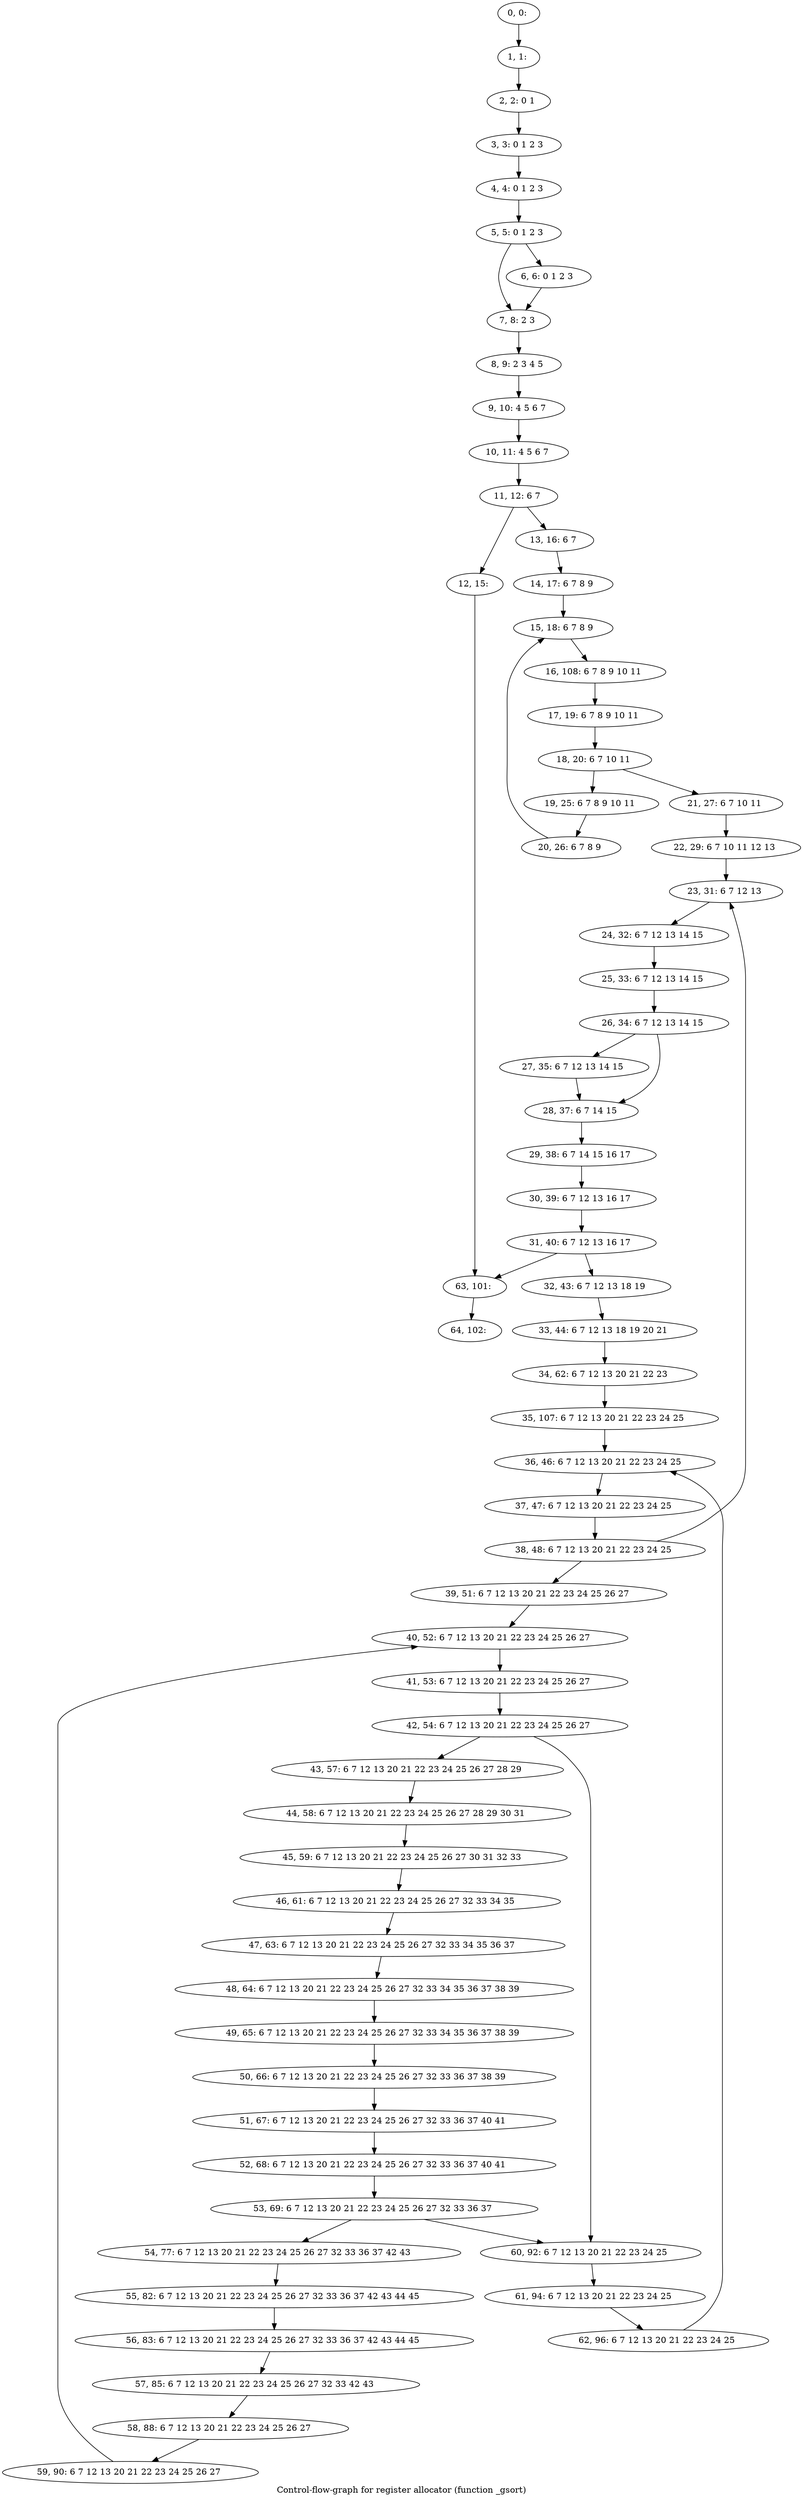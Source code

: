 digraph G {
graph [label="Control-flow-graph for register allocator (function _gsort)"]
0[label="0, 0: "];
1[label="1, 1: "];
2[label="2, 2: 0 1 "];
3[label="3, 3: 0 1 2 3 "];
4[label="4, 4: 0 1 2 3 "];
5[label="5, 5: 0 1 2 3 "];
6[label="6, 6: 0 1 2 3 "];
7[label="7, 8: 2 3 "];
8[label="8, 9: 2 3 4 5 "];
9[label="9, 10: 4 5 6 7 "];
10[label="10, 11: 4 5 6 7 "];
11[label="11, 12: 6 7 "];
12[label="12, 15: "];
13[label="13, 16: 6 7 "];
14[label="14, 17: 6 7 8 9 "];
15[label="15, 18: 6 7 8 9 "];
16[label="16, 108: 6 7 8 9 10 11 "];
17[label="17, 19: 6 7 8 9 10 11 "];
18[label="18, 20: 6 7 10 11 "];
19[label="19, 25: 6 7 8 9 10 11 "];
20[label="20, 26: 6 7 8 9 "];
21[label="21, 27: 6 7 10 11 "];
22[label="22, 29: 6 7 10 11 12 13 "];
23[label="23, 31: 6 7 12 13 "];
24[label="24, 32: 6 7 12 13 14 15 "];
25[label="25, 33: 6 7 12 13 14 15 "];
26[label="26, 34: 6 7 12 13 14 15 "];
27[label="27, 35: 6 7 12 13 14 15 "];
28[label="28, 37: 6 7 14 15 "];
29[label="29, 38: 6 7 14 15 16 17 "];
30[label="30, 39: 6 7 12 13 16 17 "];
31[label="31, 40: 6 7 12 13 16 17 "];
32[label="32, 43: 6 7 12 13 18 19 "];
33[label="33, 44: 6 7 12 13 18 19 20 21 "];
34[label="34, 62: 6 7 12 13 20 21 22 23 "];
35[label="35, 107: 6 7 12 13 20 21 22 23 24 25 "];
36[label="36, 46: 6 7 12 13 20 21 22 23 24 25 "];
37[label="37, 47: 6 7 12 13 20 21 22 23 24 25 "];
38[label="38, 48: 6 7 12 13 20 21 22 23 24 25 "];
39[label="39, 51: 6 7 12 13 20 21 22 23 24 25 26 27 "];
40[label="40, 52: 6 7 12 13 20 21 22 23 24 25 26 27 "];
41[label="41, 53: 6 7 12 13 20 21 22 23 24 25 26 27 "];
42[label="42, 54: 6 7 12 13 20 21 22 23 24 25 26 27 "];
43[label="43, 57: 6 7 12 13 20 21 22 23 24 25 26 27 28 29 "];
44[label="44, 58: 6 7 12 13 20 21 22 23 24 25 26 27 28 29 30 31 "];
45[label="45, 59: 6 7 12 13 20 21 22 23 24 25 26 27 30 31 32 33 "];
46[label="46, 61: 6 7 12 13 20 21 22 23 24 25 26 27 32 33 34 35 "];
47[label="47, 63: 6 7 12 13 20 21 22 23 24 25 26 27 32 33 34 35 36 37 "];
48[label="48, 64: 6 7 12 13 20 21 22 23 24 25 26 27 32 33 34 35 36 37 38 39 "];
49[label="49, 65: 6 7 12 13 20 21 22 23 24 25 26 27 32 33 34 35 36 37 38 39 "];
50[label="50, 66: 6 7 12 13 20 21 22 23 24 25 26 27 32 33 36 37 38 39 "];
51[label="51, 67: 6 7 12 13 20 21 22 23 24 25 26 27 32 33 36 37 40 41 "];
52[label="52, 68: 6 7 12 13 20 21 22 23 24 25 26 27 32 33 36 37 40 41 "];
53[label="53, 69: 6 7 12 13 20 21 22 23 24 25 26 27 32 33 36 37 "];
54[label="54, 77: 6 7 12 13 20 21 22 23 24 25 26 27 32 33 36 37 42 43 "];
55[label="55, 82: 6 7 12 13 20 21 22 23 24 25 26 27 32 33 36 37 42 43 44 45 "];
56[label="56, 83: 6 7 12 13 20 21 22 23 24 25 26 27 32 33 36 37 42 43 44 45 "];
57[label="57, 85: 6 7 12 13 20 21 22 23 24 25 26 27 32 33 42 43 "];
58[label="58, 88: 6 7 12 13 20 21 22 23 24 25 26 27 "];
59[label="59, 90: 6 7 12 13 20 21 22 23 24 25 26 27 "];
60[label="60, 92: 6 7 12 13 20 21 22 23 24 25 "];
61[label="61, 94: 6 7 12 13 20 21 22 23 24 25 "];
62[label="62, 96: 6 7 12 13 20 21 22 23 24 25 "];
63[label="63, 101: "];
64[label="64, 102: "];
0->1 ;
1->2 ;
2->3 ;
3->4 ;
4->5 ;
5->6 ;
5->7 ;
6->7 ;
7->8 ;
8->9 ;
9->10 ;
10->11 ;
11->12 ;
11->13 ;
12->63 ;
13->14 ;
14->15 ;
15->16 ;
16->17 ;
17->18 ;
18->19 ;
18->21 ;
19->20 ;
20->15 ;
21->22 ;
22->23 ;
23->24 ;
24->25 ;
25->26 ;
26->27 ;
26->28 ;
27->28 ;
28->29 ;
29->30 ;
30->31 ;
31->32 ;
31->63 ;
32->33 ;
33->34 ;
34->35 ;
35->36 ;
36->37 ;
37->38 ;
38->39 ;
38->23 ;
39->40 ;
40->41 ;
41->42 ;
42->43 ;
42->60 ;
43->44 ;
44->45 ;
45->46 ;
46->47 ;
47->48 ;
48->49 ;
49->50 ;
50->51 ;
51->52 ;
52->53 ;
53->54 ;
53->60 ;
54->55 ;
55->56 ;
56->57 ;
57->58 ;
58->59 ;
59->40 ;
60->61 ;
61->62 ;
62->36 ;
63->64 ;
}
